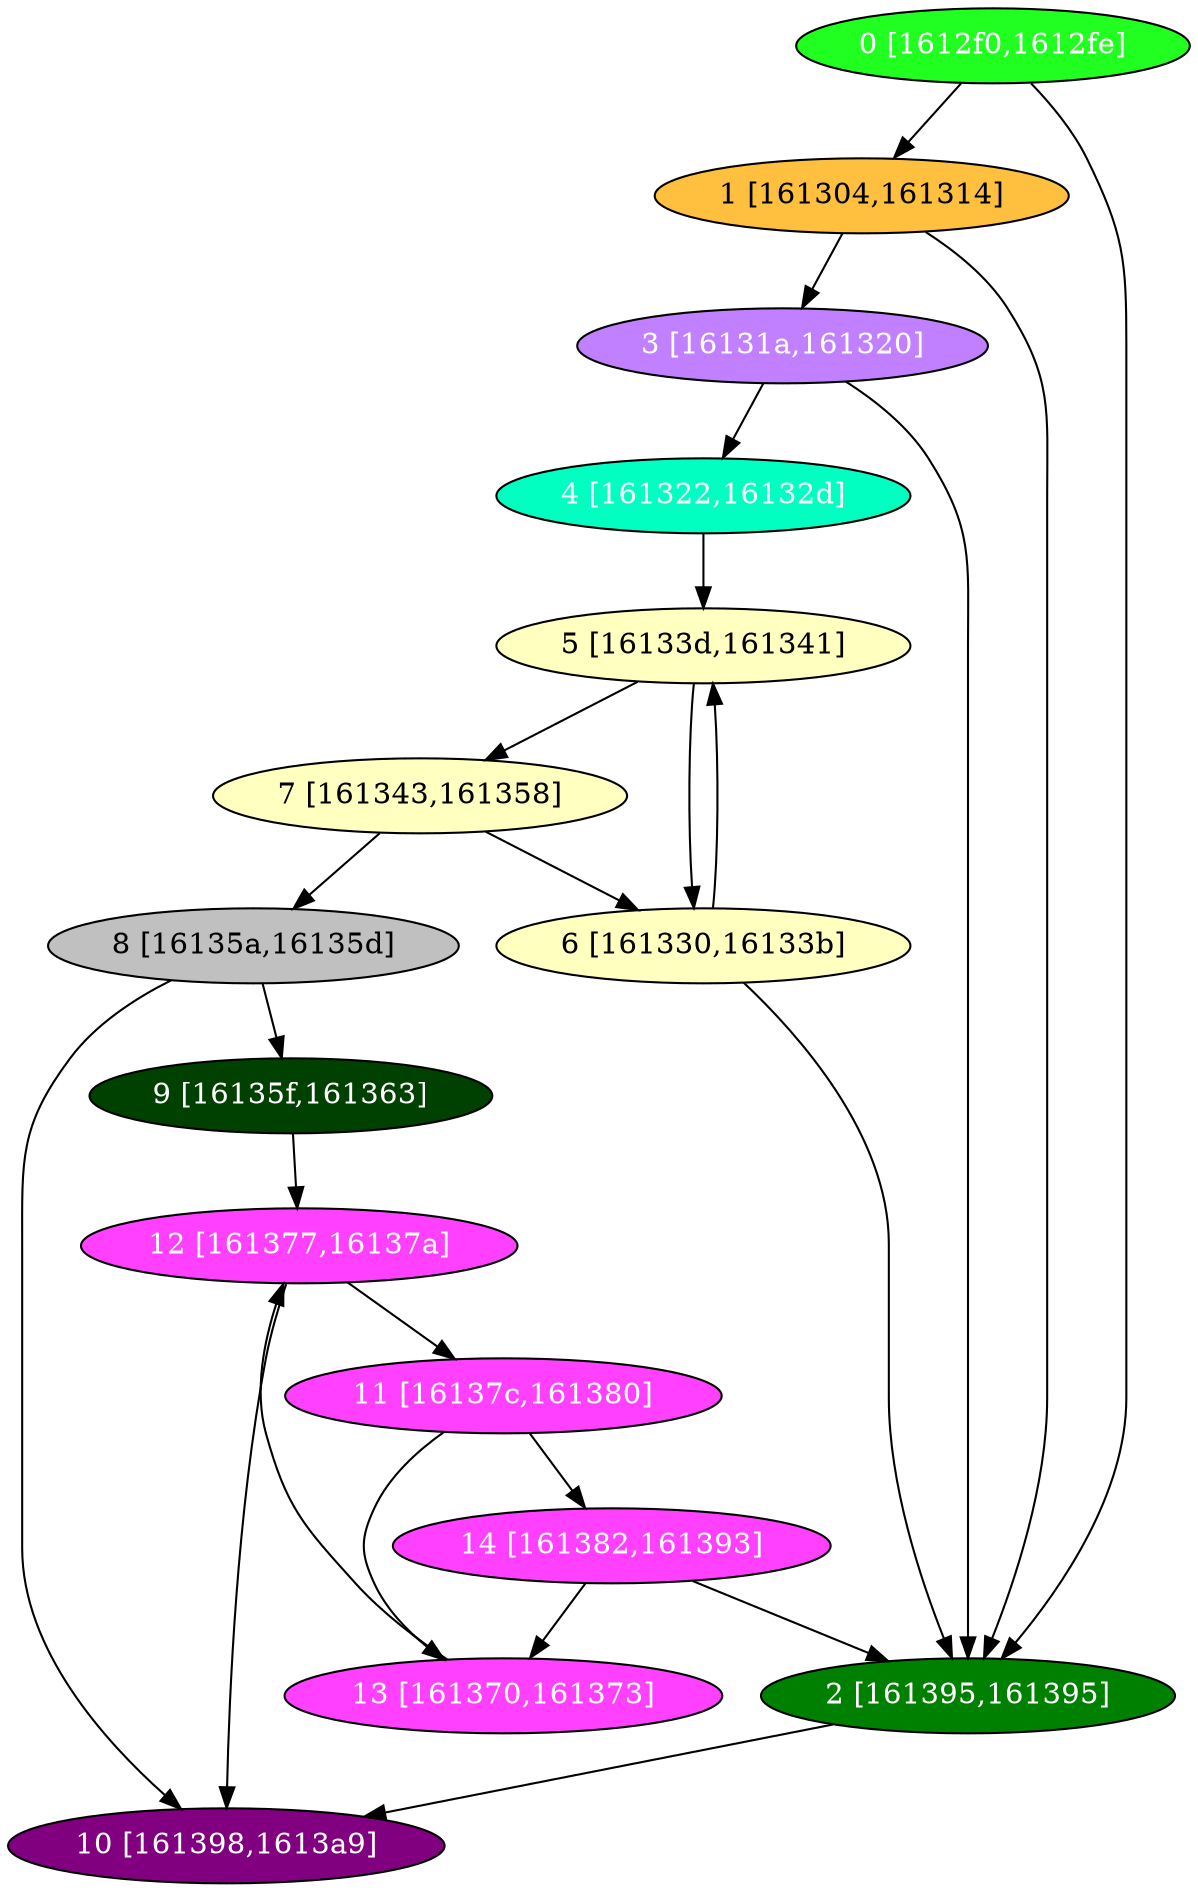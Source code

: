 diGraph libnss3{
	libnss3_0  [style=filled fillcolor="#20FF20" fontcolor="#ffffff" shape=oval label="0 [1612f0,1612fe]"]
	libnss3_1  [style=filled fillcolor="#FFC040" fontcolor="#000000" shape=oval label="1 [161304,161314]"]
	libnss3_2  [style=filled fillcolor="#008000" fontcolor="#ffffff" shape=oval label="2 [161395,161395]"]
	libnss3_3  [style=filled fillcolor="#C080FF" fontcolor="#ffffff" shape=oval label="3 [16131a,161320]"]
	libnss3_4  [style=filled fillcolor="#00FFC0" fontcolor="#ffffff" shape=oval label="4 [161322,16132d]"]
	libnss3_5  [style=filled fillcolor="#FFFFC0" fontcolor="#000000" shape=oval label="5 [16133d,161341]"]
	libnss3_6  [style=filled fillcolor="#FFFFC0" fontcolor="#000000" shape=oval label="6 [161330,16133b]"]
	libnss3_7  [style=filled fillcolor="#FFFFC0" fontcolor="#000000" shape=oval label="7 [161343,161358]"]
	libnss3_8  [style=filled fillcolor="#C0C0C0" fontcolor="#000000" shape=oval label="8 [16135a,16135d]"]
	libnss3_9  [style=filled fillcolor="#004000" fontcolor="#ffffff" shape=oval label="9 [16135f,161363]"]
	libnss3_a  [style=filled fillcolor="#800080" fontcolor="#ffffff" shape=oval label="10 [161398,1613a9]"]
	libnss3_b  [style=filled fillcolor="#FF40FF" fontcolor="#ffffff" shape=oval label="11 [16137c,161380]"]
	libnss3_c  [style=filled fillcolor="#FF40FF" fontcolor="#ffffff" shape=oval label="12 [161377,16137a]"]
	libnss3_d  [style=filled fillcolor="#FF40FF" fontcolor="#ffffff" shape=oval label="13 [161370,161373]"]
	libnss3_e  [style=filled fillcolor="#FF40FF" fontcolor="#ffffff" shape=oval label="14 [161382,161393]"]

	libnss3_0 -> libnss3_1
	libnss3_0 -> libnss3_2
	libnss3_1 -> libnss3_2
	libnss3_1 -> libnss3_3
	libnss3_2 -> libnss3_a
	libnss3_3 -> libnss3_2
	libnss3_3 -> libnss3_4
	libnss3_4 -> libnss3_5
	libnss3_5 -> libnss3_6
	libnss3_5 -> libnss3_7
	libnss3_6 -> libnss3_2
	libnss3_6 -> libnss3_5
	libnss3_7 -> libnss3_6
	libnss3_7 -> libnss3_8
	libnss3_8 -> libnss3_9
	libnss3_8 -> libnss3_a
	libnss3_9 -> libnss3_c
	libnss3_b -> libnss3_d
	libnss3_b -> libnss3_e
	libnss3_c -> libnss3_a
	libnss3_c -> libnss3_b
	libnss3_d -> libnss3_c
	libnss3_e -> libnss3_2
	libnss3_e -> libnss3_d
}